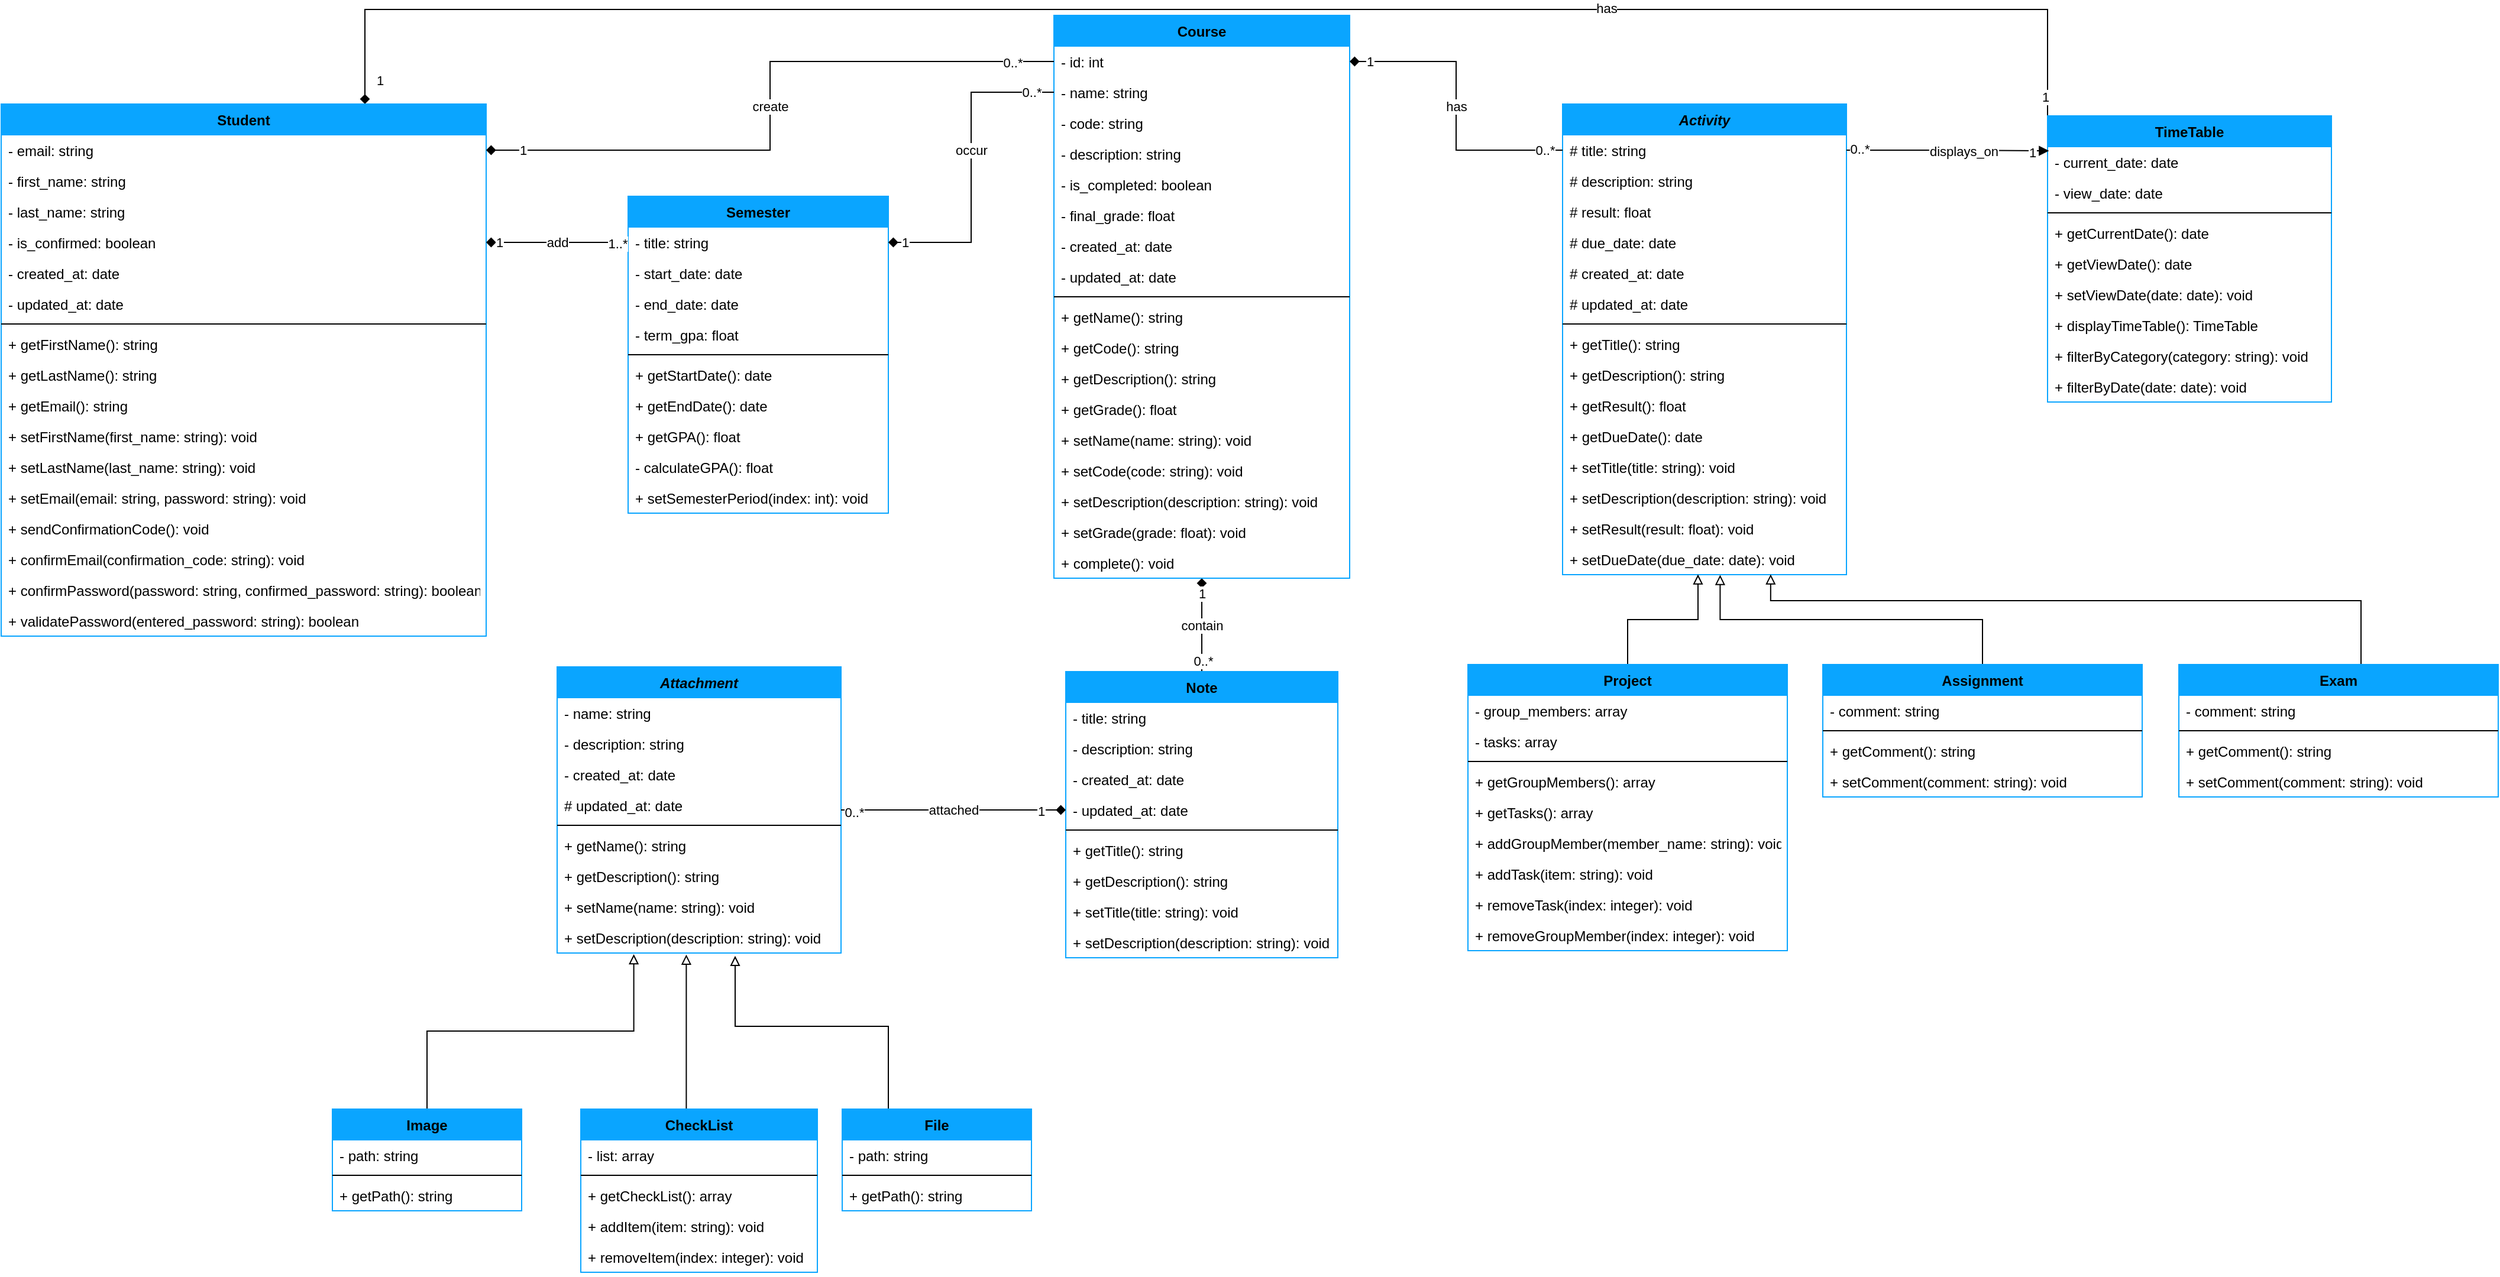 <mxfile version="14.1.8" type="device"><diagram id="C5RBs43oDa-KdzZeNtuy" name="Page-1"><mxGraphModel dx="1026" dy="1755" grid="1" gridSize="10" guides="1" tooltips="1" connect="1" arrows="1" fold="1" page="1" pageScale="1" pageWidth="827" pageHeight="1169" math="0" shadow="0"><root><mxCell id="WIyWlLk6GJQsqaUBKTNV-0"/><mxCell id="WIyWlLk6GJQsqaUBKTNV-1" parent="WIyWlLk6GJQsqaUBKTNV-0"/><mxCell id="oneNPSU75oXa05ft3iwm-213" style="edgeStyle=orthogonalEdgeStyle;rounded=0;orthogonalLoop=1;jettySize=auto;html=1;exitX=0.75;exitY=0;exitDx=0;exitDy=0;entryX=0;entryY=0;entryDx=0;entryDy=0;startArrow=diamond;startFill=1;endArrow=none;endFill=0;" edge="1" parent="WIyWlLk6GJQsqaUBKTNV-1" source="oneNPSU75oXa05ft3iwm-0" target="oneNPSU75oXa05ft3iwm-203"><mxGeometry relative="1" as="geometry"><Array as="points"><mxPoint x="318" y="-70"/><mxPoint x="1740" y="-70"/></Array></mxGeometry></mxCell><mxCell id="oneNPSU75oXa05ft3iwm-214" value="has" style="edgeLabel;html=1;align=center;verticalAlign=middle;resizable=0;points=[];" vertex="1" connectable="0" parent="oneNPSU75oXa05ft3iwm-213"><mxGeometry x="0.418" y="1" relative="1" as="geometry"><mxPoint as="offset"/></mxGeometry></mxCell><mxCell id="oneNPSU75oXa05ft3iwm-215" value="1" style="edgeLabel;html=1;align=center;verticalAlign=middle;resizable=0;points=[];" vertex="1" connectable="0" parent="oneNPSU75oXa05ft3iwm-213"><mxGeometry x="-0.985" relative="1" as="geometry"><mxPoint x="12.5" y="-8.72" as="offset"/></mxGeometry></mxCell><mxCell id="oneNPSU75oXa05ft3iwm-216" value="1" style="edgeLabel;html=1;align=center;verticalAlign=middle;resizable=0;points=[];" vertex="1" connectable="0" parent="oneNPSU75oXa05ft3iwm-213"><mxGeometry x="0.979" y="-2" relative="1" as="geometry"><mxPoint as="offset"/></mxGeometry></mxCell><mxCell id="oneNPSU75oXa05ft3iwm-0" value="Student" style="swimlane;fontStyle=1;align=center;verticalAlign=top;childLayout=stackLayout;horizontal=1;startSize=26;horizontalStack=0;resizeParent=1;resizeParentMax=0;resizeLast=0;collapsible=1;marginBottom=0;fillColor=#0AA5FF;strokeColor=#0AA5FF;" vertex="1" parent="WIyWlLk6GJQsqaUBKTNV-1"><mxGeometry x="10" y="10" width="410" height="450" as="geometry"/></mxCell><mxCell id="oneNPSU75oXa05ft3iwm-8" value="- email: string" style="text;strokeColor=none;fillColor=none;align=left;verticalAlign=top;spacingLeft=4;spacingRight=4;overflow=hidden;rotatable=0;points=[[0,0.5],[1,0.5]];portConstraint=eastwest;" vertex="1" parent="oneNPSU75oXa05ft3iwm-0"><mxGeometry y="26" width="410" height="26" as="geometry"/></mxCell><mxCell id="oneNPSU75oXa05ft3iwm-1" value="- first_name: string" style="text;strokeColor=none;fillColor=none;align=left;verticalAlign=top;spacingLeft=4;spacingRight=4;overflow=hidden;rotatable=0;points=[[0,0.5],[1,0.5]];portConstraint=eastwest;" vertex="1" parent="oneNPSU75oXa05ft3iwm-0"><mxGeometry y="52" width="410" height="26" as="geometry"/></mxCell><mxCell id="oneNPSU75oXa05ft3iwm-4" value="- last_name: string" style="text;strokeColor=none;fillColor=none;align=left;verticalAlign=top;spacingLeft=4;spacingRight=4;overflow=hidden;rotatable=0;points=[[0,0.5],[1,0.5]];portConstraint=eastwest;" vertex="1" parent="oneNPSU75oXa05ft3iwm-0"><mxGeometry y="78" width="410" height="26" as="geometry"/></mxCell><mxCell id="oneNPSU75oXa05ft3iwm-16" value="- is_confirmed: boolean" style="text;strokeColor=none;fillColor=none;align=left;verticalAlign=top;spacingLeft=4;spacingRight=4;overflow=hidden;rotatable=0;points=[[0,0.5],[1,0.5]];portConstraint=eastwest;" vertex="1" parent="oneNPSU75oXa05ft3iwm-0"><mxGeometry y="104" width="410" height="26" as="geometry"/></mxCell><mxCell id="oneNPSU75oXa05ft3iwm-82" value="- created_at: date" style="text;strokeColor=none;fillColor=none;align=left;verticalAlign=top;spacingLeft=4;spacingRight=4;overflow=hidden;rotatable=0;points=[[0,0.5],[1,0.5]];portConstraint=eastwest;" vertex="1" parent="oneNPSU75oXa05ft3iwm-0"><mxGeometry y="130" width="410" height="26" as="geometry"/></mxCell><mxCell id="oneNPSU75oXa05ft3iwm-83" value="- updated_at: date" style="text;strokeColor=none;fillColor=none;align=left;verticalAlign=top;spacingLeft=4;spacingRight=4;overflow=hidden;rotatable=0;points=[[0,0.5],[1,0.5]];portConstraint=eastwest;" vertex="1" parent="oneNPSU75oXa05ft3iwm-0"><mxGeometry y="156" width="410" height="26" as="geometry"/></mxCell><mxCell id="oneNPSU75oXa05ft3iwm-2" value="" style="line;strokeWidth=1;fillColor=none;align=left;verticalAlign=middle;spacingTop=-1;spacingLeft=3;spacingRight=3;rotatable=0;labelPosition=right;points=[];portConstraint=eastwest;" vertex="1" parent="oneNPSU75oXa05ft3iwm-0"><mxGeometry y="182" width="410" height="8" as="geometry"/></mxCell><mxCell id="oneNPSU75oXa05ft3iwm-3" value="+ getFirstName(): string" style="text;strokeColor=none;fillColor=none;align=left;verticalAlign=top;spacingLeft=4;spacingRight=4;overflow=hidden;rotatable=0;points=[[0,0.5],[1,0.5]];portConstraint=eastwest;" vertex="1" parent="oneNPSU75oXa05ft3iwm-0"><mxGeometry y="190" width="410" height="26" as="geometry"/></mxCell><mxCell id="oneNPSU75oXa05ft3iwm-5" value="+ getLastName(): string" style="text;strokeColor=none;fillColor=none;align=left;verticalAlign=top;spacingLeft=4;spacingRight=4;overflow=hidden;rotatable=0;points=[[0,0.5],[1,0.5]];portConstraint=eastwest;" vertex="1" parent="oneNPSU75oXa05ft3iwm-0"><mxGeometry y="216" width="410" height="26" as="geometry"/></mxCell><mxCell id="oneNPSU75oXa05ft3iwm-10" value="+ getEmail(): string" style="text;strokeColor=none;fillColor=none;align=left;verticalAlign=top;spacingLeft=4;spacingRight=4;overflow=hidden;rotatable=0;points=[[0,0.5],[1,0.5]];portConstraint=eastwest;" vertex="1" parent="oneNPSU75oXa05ft3iwm-0"><mxGeometry y="242" width="410" height="26" as="geometry"/></mxCell><mxCell id="oneNPSU75oXa05ft3iwm-6" value="+ setFirstName(first_name: string): void" style="text;strokeColor=none;fillColor=none;align=left;verticalAlign=top;spacingLeft=4;spacingRight=4;overflow=hidden;rotatable=0;points=[[0,0.5],[1,0.5]];portConstraint=eastwest;" vertex="1" parent="oneNPSU75oXa05ft3iwm-0"><mxGeometry y="268" width="410" height="26" as="geometry"/></mxCell><mxCell id="oneNPSU75oXa05ft3iwm-7" value="+ setLastName(last_name: string): void" style="text;strokeColor=none;fillColor=none;align=left;verticalAlign=top;spacingLeft=4;spacingRight=4;overflow=hidden;rotatable=0;points=[[0,0.5],[1,0.5]];portConstraint=eastwest;" vertex="1" parent="oneNPSU75oXa05ft3iwm-0"><mxGeometry y="294" width="410" height="26" as="geometry"/></mxCell><mxCell id="oneNPSU75oXa05ft3iwm-12" value="+ setEmail(email: string, password: string): void" style="text;strokeColor=none;fillColor=none;align=left;verticalAlign=top;spacingLeft=4;spacingRight=4;overflow=hidden;rotatable=0;points=[[0,0.5],[1,0.5]];portConstraint=eastwest;" vertex="1" parent="oneNPSU75oXa05ft3iwm-0"><mxGeometry y="320" width="410" height="26" as="geometry"/></mxCell><mxCell id="oneNPSU75oXa05ft3iwm-17" value="+ sendConfirmationCode(): void" style="text;strokeColor=none;fillColor=none;align=left;verticalAlign=top;spacingLeft=4;spacingRight=4;overflow=hidden;rotatable=0;points=[[0,0.5],[1,0.5]];portConstraint=eastwest;" vertex="1" parent="oneNPSU75oXa05ft3iwm-0"><mxGeometry y="346" width="410" height="26" as="geometry"/></mxCell><mxCell id="oneNPSU75oXa05ft3iwm-15" value="+ confirmEmail(confirmation_code: string): void" style="text;strokeColor=none;fillColor=none;align=left;verticalAlign=top;spacingLeft=4;spacingRight=4;overflow=hidden;rotatable=0;points=[[0,0.5],[1,0.5]];portConstraint=eastwest;" vertex="1" parent="oneNPSU75oXa05ft3iwm-0"><mxGeometry y="372" width="410" height="26" as="geometry"/></mxCell><mxCell id="oneNPSU75oXa05ft3iwm-14" value="+ confirmPassword(password: string, confirmed_password: string): boolean" style="text;strokeColor=none;fillColor=none;align=left;verticalAlign=top;spacingLeft=4;spacingRight=4;overflow=hidden;rotatable=0;points=[[0,0.5],[1,0.5]];portConstraint=eastwest;" vertex="1" parent="oneNPSU75oXa05ft3iwm-0"><mxGeometry y="398" width="410" height="26" as="geometry"/></mxCell><mxCell id="oneNPSU75oXa05ft3iwm-13" value="+ validatePassword(entered_password: string): boolean" style="text;strokeColor=none;fillColor=none;align=left;verticalAlign=top;spacingLeft=4;spacingRight=4;overflow=hidden;rotatable=0;points=[[0,0.5],[1,0.5]];portConstraint=eastwest;" vertex="1" parent="oneNPSU75oXa05ft3iwm-0"><mxGeometry y="424" width="410" height="26" as="geometry"/></mxCell><mxCell id="oneNPSU75oXa05ft3iwm-98" value="contain" style="edgeStyle=orthogonalEdgeStyle;rounded=0;orthogonalLoop=1;jettySize=auto;html=1;entryX=0.5;entryY=0;entryDx=0;entryDy=0;startArrow=diamond;startFill=1;endArrow=none;endFill=0;" edge="1" parent="WIyWlLk6GJQsqaUBKTNV-1" source="oneNPSU75oXa05ft3iwm-55" target="oneNPSU75oXa05ft3iwm-75"><mxGeometry relative="1" as="geometry"/></mxCell><mxCell id="oneNPSU75oXa05ft3iwm-101" value="1" style="edgeLabel;html=1;align=center;verticalAlign=middle;resizable=0;points=[];" vertex="1" connectable="0" parent="oneNPSU75oXa05ft3iwm-98"><mxGeometry x="-0.666" relative="1" as="geometry"><mxPoint as="offset"/></mxGeometry></mxCell><mxCell id="oneNPSU75oXa05ft3iwm-102" value="0..*" style="edgeLabel;html=1;align=center;verticalAlign=middle;resizable=0;points=[];" vertex="1" connectable="0" parent="oneNPSU75oXa05ft3iwm-98"><mxGeometry x="0.764" y="1" relative="1" as="geometry"><mxPoint as="offset"/></mxGeometry></mxCell><mxCell id="oneNPSU75oXa05ft3iwm-55" value="Course" style="swimlane;fontStyle=1;align=center;verticalAlign=top;childLayout=stackLayout;horizontal=1;startSize=26;horizontalStack=0;resizeParent=1;resizeParentMax=0;resizeLast=0;collapsible=1;marginBottom=0;strokeColor=#0AA5FF;fillColor=#0AA5FF;" vertex="1" parent="WIyWlLk6GJQsqaUBKTNV-1"><mxGeometry x="900" y="-65" width="250" height="476" as="geometry"/></mxCell><mxCell id="oneNPSU75oXa05ft3iwm-56" value="- id: int" style="text;strokeColor=none;fillColor=none;align=left;verticalAlign=top;spacingLeft=4;spacingRight=4;overflow=hidden;rotatable=0;points=[[0,0.5],[1,0.5]];portConstraint=eastwest;" vertex="1" parent="oneNPSU75oXa05ft3iwm-55"><mxGeometry y="26" width="250" height="26" as="geometry"/></mxCell><mxCell id="oneNPSU75oXa05ft3iwm-62" value="- name: string" style="text;strokeColor=none;fillColor=none;align=left;verticalAlign=top;spacingLeft=4;spacingRight=4;overflow=hidden;rotatable=0;points=[[0,0.5],[1,0.5]];portConstraint=eastwest;" vertex="1" parent="oneNPSU75oXa05ft3iwm-55"><mxGeometry y="52" width="250" height="26" as="geometry"/></mxCell><mxCell id="oneNPSU75oXa05ft3iwm-59" value="- code: string" style="text;strokeColor=none;fillColor=none;align=left;verticalAlign=top;spacingLeft=4;spacingRight=4;overflow=hidden;rotatable=0;points=[[0,0.5],[1,0.5]];portConstraint=eastwest;" vertex="1" parent="oneNPSU75oXa05ft3iwm-55"><mxGeometry y="78" width="250" height="26" as="geometry"/></mxCell><mxCell id="oneNPSU75oXa05ft3iwm-60" value="- description: string" style="text;strokeColor=none;fillColor=none;align=left;verticalAlign=top;spacingLeft=4;spacingRight=4;overflow=hidden;rotatable=0;points=[[0,0.5],[1,0.5]];portConstraint=eastwest;" vertex="1" parent="oneNPSU75oXa05ft3iwm-55"><mxGeometry y="104" width="250" height="26" as="geometry"/></mxCell><mxCell id="oneNPSU75oXa05ft3iwm-223" value="- is_completed: boolean" style="text;strokeColor=none;fillColor=none;align=left;verticalAlign=top;spacingLeft=4;spacingRight=4;overflow=hidden;rotatable=0;points=[[0,0.5],[1,0.5]];portConstraint=eastwest;" vertex="1" parent="oneNPSU75oXa05ft3iwm-55"><mxGeometry y="130" width="250" height="26" as="geometry"/></mxCell><mxCell id="oneNPSU75oXa05ft3iwm-232" value="- final_grade: float" style="text;strokeColor=none;fillColor=none;align=left;verticalAlign=top;spacingLeft=4;spacingRight=4;overflow=hidden;rotatable=0;points=[[0,0.5],[1,0.5]];portConstraint=eastwest;" vertex="1" parent="oneNPSU75oXa05ft3iwm-55"><mxGeometry y="156" width="250" height="26" as="geometry"/></mxCell><mxCell id="oneNPSU75oXa05ft3iwm-84" value="- created_at: date" style="text;strokeColor=none;fillColor=none;align=left;verticalAlign=top;spacingLeft=4;spacingRight=4;overflow=hidden;rotatable=0;points=[[0,0.5],[1,0.5]];portConstraint=eastwest;" vertex="1" parent="oneNPSU75oXa05ft3iwm-55"><mxGeometry y="182" width="250" height="26" as="geometry"/></mxCell><mxCell id="oneNPSU75oXa05ft3iwm-85" value="- updated_at: date" style="text;strokeColor=none;fillColor=none;align=left;verticalAlign=top;spacingLeft=4;spacingRight=4;overflow=hidden;rotatable=0;points=[[0,0.5],[1,0.5]];portConstraint=eastwest;" vertex="1" parent="oneNPSU75oXa05ft3iwm-55"><mxGeometry y="208" width="250" height="26" as="geometry"/></mxCell><mxCell id="oneNPSU75oXa05ft3iwm-57" value="" style="line;strokeWidth=1;fillColor=none;align=left;verticalAlign=middle;spacingTop=-1;spacingLeft=3;spacingRight=3;rotatable=0;labelPosition=right;points=[];portConstraint=eastwest;" vertex="1" parent="oneNPSU75oXa05ft3iwm-55"><mxGeometry y="234" width="250" height="8" as="geometry"/></mxCell><mxCell id="oneNPSU75oXa05ft3iwm-58" value="+ getName(): string" style="text;strokeColor=none;fillColor=none;align=left;verticalAlign=top;spacingLeft=4;spacingRight=4;overflow=hidden;rotatable=0;points=[[0,0.5],[1,0.5]];portConstraint=eastwest;" vertex="1" parent="oneNPSU75oXa05ft3iwm-55"><mxGeometry y="242" width="250" height="26" as="geometry"/></mxCell><mxCell id="oneNPSU75oXa05ft3iwm-63" value="+ getCode(): string" style="text;strokeColor=none;fillColor=none;align=left;verticalAlign=top;spacingLeft=4;spacingRight=4;overflow=hidden;rotatable=0;points=[[0,0.5],[1,0.5]];portConstraint=eastwest;" vertex="1" parent="oneNPSU75oXa05ft3iwm-55"><mxGeometry y="268" width="250" height="26" as="geometry"/></mxCell><mxCell id="oneNPSU75oXa05ft3iwm-64" value="+ getDescription(): string" style="text;strokeColor=none;fillColor=none;align=left;verticalAlign=top;spacingLeft=4;spacingRight=4;overflow=hidden;rotatable=0;points=[[0,0.5],[1,0.5]];portConstraint=eastwest;" vertex="1" parent="oneNPSU75oXa05ft3iwm-55"><mxGeometry y="294" width="250" height="26" as="geometry"/></mxCell><mxCell id="oneNPSU75oXa05ft3iwm-234" value="+ getGrade(): float" style="text;strokeColor=none;fillColor=none;align=left;verticalAlign=top;spacingLeft=4;spacingRight=4;overflow=hidden;rotatable=0;points=[[0,0.5],[1,0.5]];portConstraint=eastwest;" vertex="1" parent="oneNPSU75oXa05ft3iwm-55"><mxGeometry y="320" width="250" height="26" as="geometry"/></mxCell><mxCell id="oneNPSU75oXa05ft3iwm-66" value="+ setName(name: string): void" style="text;strokeColor=none;fillColor=none;align=left;verticalAlign=top;spacingLeft=4;spacingRight=4;overflow=hidden;rotatable=0;points=[[0,0.5],[1,0.5]];portConstraint=eastwest;" vertex="1" parent="oneNPSU75oXa05ft3iwm-55"><mxGeometry y="346" width="250" height="26" as="geometry"/></mxCell><mxCell id="oneNPSU75oXa05ft3iwm-67" value="+ setCode(code: string): void" style="text;strokeColor=none;fillColor=none;align=left;verticalAlign=top;spacingLeft=4;spacingRight=4;overflow=hidden;rotatable=0;points=[[0,0.5],[1,0.5]];portConstraint=eastwest;" vertex="1" parent="oneNPSU75oXa05ft3iwm-55"><mxGeometry y="372" width="250" height="26" as="geometry"/></mxCell><mxCell id="oneNPSU75oXa05ft3iwm-68" value="+ setDescription(description: string): void" style="text;strokeColor=none;fillColor=none;align=left;verticalAlign=top;spacingLeft=4;spacingRight=4;overflow=hidden;rotatable=0;points=[[0,0.5],[1,0.5]];portConstraint=eastwest;" vertex="1" parent="oneNPSU75oXa05ft3iwm-55"><mxGeometry y="398" width="250" height="26" as="geometry"/></mxCell><mxCell id="oneNPSU75oXa05ft3iwm-233" value="+ setGrade(grade: float): void" style="text;strokeColor=none;fillColor=none;align=left;verticalAlign=top;spacingLeft=4;spacingRight=4;overflow=hidden;rotatable=0;points=[[0,0.5],[1,0.5]];portConstraint=eastwest;" vertex="1" parent="oneNPSU75oXa05ft3iwm-55"><mxGeometry y="424" width="250" height="26" as="geometry"/></mxCell><mxCell id="oneNPSU75oXa05ft3iwm-224" value="+ complete(): void" style="text;strokeColor=none;fillColor=none;align=left;verticalAlign=top;spacingLeft=4;spacingRight=4;overflow=hidden;rotatable=0;points=[[0,0.5],[1,0.5]];portConstraint=eastwest;" vertex="1" parent="oneNPSU75oXa05ft3iwm-55"><mxGeometry y="450" width="250" height="26" as="geometry"/></mxCell><mxCell id="oneNPSU75oXa05ft3iwm-75" value="Note" style="swimlane;fontStyle=1;align=center;verticalAlign=top;childLayout=stackLayout;horizontal=1;startSize=26;horizontalStack=0;resizeParent=1;resizeParentMax=0;resizeLast=0;collapsible=1;marginBottom=0;strokeColor=#0AA5FF;fillColor=#0AA5FF;" vertex="1" parent="WIyWlLk6GJQsqaUBKTNV-1"><mxGeometry x="910" y="490" width="230" height="242" as="geometry"/></mxCell><mxCell id="oneNPSU75oXa05ft3iwm-76" value="- title: string" style="text;strokeColor=none;fillColor=none;align=left;verticalAlign=top;spacingLeft=4;spacingRight=4;overflow=hidden;rotatable=0;points=[[0,0.5],[1,0.5]];portConstraint=eastwest;" vertex="1" parent="oneNPSU75oXa05ft3iwm-75"><mxGeometry y="26" width="230" height="26" as="geometry"/></mxCell><mxCell id="oneNPSU75oXa05ft3iwm-79" value="- description: string" style="text;strokeColor=none;fillColor=none;align=left;verticalAlign=top;spacingLeft=4;spacingRight=4;overflow=hidden;rotatable=0;points=[[0,0.5],[1,0.5]];portConstraint=eastwest;" vertex="1" parent="oneNPSU75oXa05ft3iwm-75"><mxGeometry y="52" width="230" height="26" as="geometry"/></mxCell><mxCell id="oneNPSU75oXa05ft3iwm-80" value="- created_at: date" style="text;strokeColor=none;fillColor=none;align=left;verticalAlign=top;spacingLeft=4;spacingRight=4;overflow=hidden;rotatable=0;points=[[0,0.5],[1,0.5]];portConstraint=eastwest;" vertex="1" parent="oneNPSU75oXa05ft3iwm-75"><mxGeometry y="78" width="230" height="26" as="geometry"/></mxCell><mxCell id="oneNPSU75oXa05ft3iwm-81" value="- updated_at: date" style="text;strokeColor=none;fillColor=none;align=left;verticalAlign=top;spacingLeft=4;spacingRight=4;overflow=hidden;rotatable=0;points=[[0,0.5],[1,0.5]];portConstraint=eastwest;" vertex="1" parent="oneNPSU75oXa05ft3iwm-75"><mxGeometry y="104" width="230" height="26" as="geometry"/></mxCell><mxCell id="oneNPSU75oXa05ft3iwm-77" value="" style="line;strokeWidth=1;fillColor=none;align=left;verticalAlign=middle;spacingTop=-1;spacingLeft=3;spacingRight=3;rotatable=0;labelPosition=right;points=[];portConstraint=eastwest;" vertex="1" parent="oneNPSU75oXa05ft3iwm-75"><mxGeometry y="130" width="230" height="8" as="geometry"/></mxCell><mxCell id="oneNPSU75oXa05ft3iwm-78" value="+ getTitle(): string" style="text;strokeColor=none;fillColor=none;align=left;verticalAlign=top;spacingLeft=4;spacingRight=4;overflow=hidden;rotatable=0;points=[[0,0.5],[1,0.5]];portConstraint=eastwest;" vertex="1" parent="oneNPSU75oXa05ft3iwm-75"><mxGeometry y="138" width="230" height="26" as="geometry"/></mxCell><mxCell id="oneNPSU75oXa05ft3iwm-86" value="+ getDescription(): string" style="text;strokeColor=none;fillColor=none;align=left;verticalAlign=top;spacingLeft=4;spacingRight=4;overflow=hidden;rotatable=0;points=[[0,0.5],[1,0.5]];portConstraint=eastwest;" vertex="1" parent="oneNPSU75oXa05ft3iwm-75"><mxGeometry y="164" width="230" height="26" as="geometry"/></mxCell><mxCell id="oneNPSU75oXa05ft3iwm-89" value="+ setTitle(title: string): void" style="text;strokeColor=none;fillColor=none;align=left;verticalAlign=top;spacingLeft=4;spacingRight=4;overflow=hidden;rotatable=0;points=[[0,0.5],[1,0.5]];portConstraint=eastwest;" vertex="1" parent="oneNPSU75oXa05ft3iwm-75"><mxGeometry y="190" width="230" height="26" as="geometry"/></mxCell><mxCell id="oneNPSU75oXa05ft3iwm-88" value="+ setDescription(description: string): void" style="text;strokeColor=none;fillColor=none;align=left;verticalAlign=top;spacingLeft=4;spacingRight=4;overflow=hidden;rotatable=0;points=[[0,0.5],[1,0.5]];portConstraint=eastwest;" vertex="1" parent="oneNPSU75oXa05ft3iwm-75"><mxGeometry y="216" width="230" height="26" as="geometry"/></mxCell><mxCell id="oneNPSU75oXa05ft3iwm-90" value="Attachment" style="swimlane;fontStyle=3;align=center;verticalAlign=top;childLayout=stackLayout;horizontal=1;startSize=26;horizontalStack=0;resizeParent=1;resizeParentMax=0;resizeLast=0;collapsible=1;marginBottom=0;strokeColor=#0AA5FF;fillColor=#0AA5FF;" vertex="1" parent="WIyWlLk6GJQsqaUBKTNV-1"><mxGeometry x="480" y="486" width="240" height="242" as="geometry"/></mxCell><mxCell id="oneNPSU75oXa05ft3iwm-106" value="- name: string" style="text;strokeColor=none;fillColor=none;align=left;verticalAlign=top;spacingLeft=4;spacingRight=4;overflow=hidden;rotatable=0;points=[[0,0.5],[1,0.5]];portConstraint=eastwest;" vertex="1" parent="oneNPSU75oXa05ft3iwm-90"><mxGeometry y="26" width="240" height="26" as="geometry"/></mxCell><mxCell id="oneNPSU75oXa05ft3iwm-107" value="- description: string" style="text;strokeColor=none;fillColor=none;align=left;verticalAlign=top;spacingLeft=4;spacingRight=4;overflow=hidden;rotatable=0;points=[[0,0.5],[1,0.5]];portConstraint=eastwest;" vertex="1" parent="oneNPSU75oXa05ft3iwm-90"><mxGeometry y="52" width="240" height="26" as="geometry"/></mxCell><mxCell id="oneNPSU75oXa05ft3iwm-91" value="- created_at: date" style="text;strokeColor=none;fillColor=none;align=left;verticalAlign=top;spacingLeft=4;spacingRight=4;overflow=hidden;rotatable=0;points=[[0,0.5],[1,0.5]];portConstraint=eastwest;" vertex="1" parent="oneNPSU75oXa05ft3iwm-90"><mxGeometry y="78" width="240" height="26" as="geometry"/></mxCell><mxCell id="oneNPSU75oXa05ft3iwm-108" value="# updated_at: date" style="text;strokeColor=none;fillColor=none;align=left;verticalAlign=top;spacingLeft=4;spacingRight=4;overflow=hidden;rotatable=0;points=[[0,0.5],[1,0.5]];portConstraint=eastwest;" vertex="1" parent="oneNPSU75oXa05ft3iwm-90"><mxGeometry y="104" width="240" height="26" as="geometry"/></mxCell><mxCell id="oneNPSU75oXa05ft3iwm-92" value="" style="line;strokeWidth=1;fillColor=none;align=left;verticalAlign=middle;spacingTop=-1;spacingLeft=3;spacingRight=3;rotatable=0;labelPosition=right;points=[];portConstraint=eastwest;" vertex="1" parent="oneNPSU75oXa05ft3iwm-90"><mxGeometry y="130" width="240" height="8" as="geometry"/></mxCell><mxCell id="oneNPSU75oXa05ft3iwm-93" value="+ getName(): string" style="text;strokeColor=none;fillColor=none;align=left;verticalAlign=top;spacingLeft=4;spacingRight=4;overflow=hidden;rotatable=0;points=[[0,0.5],[1,0.5]];portConstraint=eastwest;" vertex="1" parent="oneNPSU75oXa05ft3iwm-90"><mxGeometry y="138" width="240" height="26" as="geometry"/></mxCell><mxCell id="oneNPSU75oXa05ft3iwm-109" value="+ getDescription(): string" style="text;strokeColor=none;fillColor=none;align=left;verticalAlign=top;spacingLeft=4;spacingRight=4;overflow=hidden;rotatable=0;points=[[0,0.5],[1,0.5]];portConstraint=eastwest;" vertex="1" parent="oneNPSU75oXa05ft3iwm-90"><mxGeometry y="164" width="240" height="26" as="geometry"/></mxCell><mxCell id="oneNPSU75oXa05ft3iwm-110" value="+ setName(name: string): void" style="text;strokeColor=none;fillColor=none;align=left;verticalAlign=top;spacingLeft=4;spacingRight=4;overflow=hidden;rotatable=0;points=[[0,0.5],[1,0.5]];portConstraint=eastwest;" vertex="1" parent="oneNPSU75oXa05ft3iwm-90"><mxGeometry y="190" width="240" height="26" as="geometry"/></mxCell><mxCell id="oneNPSU75oXa05ft3iwm-111" value="+ setDescription(description: string): void" style="text;strokeColor=none;fillColor=none;align=left;verticalAlign=top;spacingLeft=4;spacingRight=4;overflow=hidden;rotatable=0;points=[[0,0.5],[1,0.5]];portConstraint=eastwest;" vertex="1" parent="oneNPSU75oXa05ft3iwm-90"><mxGeometry y="216" width="240" height="26" as="geometry"/></mxCell><mxCell id="oneNPSU75oXa05ft3iwm-95" value="attached" style="edgeStyle=orthogonalEdgeStyle;rounded=0;orthogonalLoop=1;jettySize=auto;html=1;exitX=0;exitY=0.5;exitDx=0;exitDy=0;entryX=1;entryY=0.5;entryDx=0;entryDy=0;endArrow=none;endFill=0;startArrow=diamond;startFill=1;" edge="1" parent="WIyWlLk6GJQsqaUBKTNV-1" source="oneNPSU75oXa05ft3iwm-81" target="oneNPSU75oXa05ft3iwm-90"><mxGeometry relative="1" as="geometry"/></mxCell><mxCell id="oneNPSU75oXa05ft3iwm-96" value="0..*" style="edgeLabel;html=1;align=center;verticalAlign=middle;resizable=0;points=[];" vertex="1" connectable="0" parent="oneNPSU75oXa05ft3iwm-95"><mxGeometry x="0.885" y="2" relative="1" as="geometry"><mxPoint as="offset"/></mxGeometry></mxCell><mxCell id="oneNPSU75oXa05ft3iwm-97" value="1" style="edgeLabel;html=1;align=center;verticalAlign=middle;resizable=0;points=[];" vertex="1" connectable="0" parent="oneNPSU75oXa05ft3iwm-95"><mxGeometry x="-0.774" y="1" relative="1" as="geometry"><mxPoint as="offset"/></mxGeometry></mxCell><mxCell id="oneNPSU75oXa05ft3iwm-103" value="create" style="edgeStyle=orthogonalEdgeStyle;rounded=0;orthogonalLoop=1;jettySize=auto;html=1;exitX=0;exitY=0.5;exitDx=0;exitDy=0;entryX=1;entryY=0.5;entryDx=0;entryDy=0;startArrow=none;startFill=0;endArrow=diamond;endFill=1;" edge="1" parent="WIyWlLk6GJQsqaUBKTNV-1" source="oneNPSU75oXa05ft3iwm-56" target="oneNPSU75oXa05ft3iwm-8"><mxGeometry relative="1" as="geometry"/></mxCell><mxCell id="oneNPSU75oXa05ft3iwm-104" value="1" style="edgeLabel;html=1;align=center;verticalAlign=middle;resizable=0;points=[];" vertex="1" connectable="0" parent="oneNPSU75oXa05ft3iwm-103"><mxGeometry x="0.89" relative="1" as="geometry"><mxPoint as="offset"/></mxGeometry></mxCell><mxCell id="oneNPSU75oXa05ft3iwm-105" value="0..*" style="edgeLabel;html=1;align=center;verticalAlign=middle;resizable=0;points=[];" vertex="1" connectable="0" parent="oneNPSU75oXa05ft3iwm-103"><mxGeometry x="-0.874" y="1" relative="1" as="geometry"><mxPoint as="offset"/></mxGeometry></mxCell><mxCell id="oneNPSU75oXa05ft3iwm-116" style="edgeStyle=orthogonalEdgeStyle;rounded=0;orthogonalLoop=1;jettySize=auto;html=1;entryX=0.27;entryY=1.038;entryDx=0;entryDy=0;entryPerimeter=0;startArrow=none;startFill=0;endArrow=block;endFill=0;" edge="1" parent="WIyWlLk6GJQsqaUBKTNV-1" source="oneNPSU75oXa05ft3iwm-112" target="oneNPSU75oXa05ft3iwm-111"><mxGeometry relative="1" as="geometry"/></mxCell><mxCell id="oneNPSU75oXa05ft3iwm-112" value="Image" style="swimlane;fontStyle=1;align=center;verticalAlign=top;childLayout=stackLayout;horizontal=1;startSize=26;horizontalStack=0;resizeParent=1;resizeParentMax=0;resizeLast=0;collapsible=1;marginBottom=0;strokeColor=#0AA5FF;fillColor=#0AA5FF;" vertex="1" parent="WIyWlLk6GJQsqaUBKTNV-1"><mxGeometry x="290" y="860" width="160" height="86" as="geometry"/></mxCell><mxCell id="oneNPSU75oXa05ft3iwm-113" value="- path: string" style="text;strokeColor=none;fillColor=none;align=left;verticalAlign=top;spacingLeft=4;spacingRight=4;overflow=hidden;rotatable=0;points=[[0,0.5],[1,0.5]];portConstraint=eastwest;" vertex="1" parent="oneNPSU75oXa05ft3iwm-112"><mxGeometry y="26" width="160" height="26" as="geometry"/></mxCell><mxCell id="oneNPSU75oXa05ft3iwm-114" value="" style="line;strokeWidth=1;fillColor=none;align=left;verticalAlign=middle;spacingTop=-1;spacingLeft=3;spacingRight=3;rotatable=0;labelPosition=right;points=[];portConstraint=eastwest;" vertex="1" parent="oneNPSU75oXa05ft3iwm-112"><mxGeometry y="52" width="160" height="8" as="geometry"/></mxCell><mxCell id="oneNPSU75oXa05ft3iwm-115" value="+ getPath(): string" style="text;strokeColor=none;fillColor=none;align=left;verticalAlign=top;spacingLeft=4;spacingRight=4;overflow=hidden;rotatable=0;points=[[0,0.5],[1,0.5]];portConstraint=eastwest;" vertex="1" parent="oneNPSU75oXa05ft3iwm-112"><mxGeometry y="60" width="160" height="26" as="geometry"/></mxCell><mxCell id="oneNPSU75oXa05ft3iwm-140" style="edgeStyle=orthogonalEdgeStyle;rounded=0;orthogonalLoop=1;jettySize=auto;html=1;exitX=0.5;exitY=0;exitDx=0;exitDy=0;startArrow=none;startFill=0;endArrow=block;endFill=0;entryX=0.455;entryY=1.051;entryDx=0;entryDy=0;entryPerimeter=0;" edge="1" parent="WIyWlLk6GJQsqaUBKTNV-1" source="oneNPSU75oXa05ft3iwm-134" target="oneNPSU75oXa05ft3iwm-111"><mxGeometry relative="1" as="geometry"><mxPoint x="590" y="763" as="targetPoint"/><Array as="points"><mxPoint x="589" y="860"/></Array></mxGeometry></mxCell><mxCell id="oneNPSU75oXa05ft3iwm-134" value="CheckList" style="swimlane;fontStyle=1;align=center;verticalAlign=top;childLayout=stackLayout;horizontal=1;startSize=26;horizontalStack=0;resizeParent=1;resizeParentMax=0;resizeLast=0;collapsible=1;marginBottom=0;strokeColor=#0AA5FF;fillColor=#0AA5FF;" vertex="1" parent="WIyWlLk6GJQsqaUBKTNV-1"><mxGeometry x="500" y="860" width="200" height="138" as="geometry"/></mxCell><mxCell id="oneNPSU75oXa05ft3iwm-135" value="- list: array" style="text;strokeColor=none;fillColor=none;align=left;verticalAlign=top;spacingLeft=4;spacingRight=4;overflow=hidden;rotatable=0;points=[[0,0.5],[1,0.5]];portConstraint=eastwest;" vertex="1" parent="oneNPSU75oXa05ft3iwm-134"><mxGeometry y="26" width="200" height="26" as="geometry"/></mxCell><mxCell id="oneNPSU75oXa05ft3iwm-136" value="" style="line;strokeWidth=1;fillColor=none;align=left;verticalAlign=middle;spacingTop=-1;spacingLeft=3;spacingRight=3;rotatable=0;labelPosition=right;points=[];portConstraint=eastwest;" vertex="1" parent="oneNPSU75oXa05ft3iwm-134"><mxGeometry y="52" width="200" height="8" as="geometry"/></mxCell><mxCell id="oneNPSU75oXa05ft3iwm-137" value="+ getCheckList(): array" style="text;strokeColor=none;fillColor=none;align=left;verticalAlign=top;spacingLeft=4;spacingRight=4;overflow=hidden;rotatable=0;points=[[0,0.5],[1,0.5]];portConstraint=eastwest;" vertex="1" parent="oneNPSU75oXa05ft3iwm-134"><mxGeometry y="60" width="200" height="26" as="geometry"/></mxCell><mxCell id="oneNPSU75oXa05ft3iwm-138" value="+ addItem(item: string): void" style="text;strokeColor=none;fillColor=none;align=left;verticalAlign=top;spacingLeft=4;spacingRight=4;overflow=hidden;rotatable=0;points=[[0,0.5],[1,0.5]];portConstraint=eastwest;" vertex="1" parent="oneNPSU75oXa05ft3iwm-134"><mxGeometry y="86" width="200" height="26" as="geometry"/></mxCell><mxCell id="oneNPSU75oXa05ft3iwm-139" value="+ removeItem(index: integer): void" style="text;strokeColor=none;fillColor=none;align=left;verticalAlign=top;spacingLeft=4;spacingRight=4;overflow=hidden;rotatable=0;points=[[0,0.5],[1,0.5]];portConstraint=eastwest;" vertex="1" parent="oneNPSU75oXa05ft3iwm-134"><mxGeometry y="112" width="200" height="26" as="geometry"/></mxCell><mxCell id="oneNPSU75oXa05ft3iwm-145" style="edgeStyle=orthogonalEdgeStyle;rounded=0;orthogonalLoop=1;jettySize=auto;html=1;entryX=0.627;entryY=1.093;entryDx=0;entryDy=0;entryPerimeter=0;startArrow=none;startFill=0;endArrow=block;endFill=0;" edge="1" parent="WIyWlLk6GJQsqaUBKTNV-1" source="oneNPSU75oXa05ft3iwm-141" target="oneNPSU75oXa05ft3iwm-111"><mxGeometry relative="1" as="geometry"><Array as="points"><mxPoint x="760" y="790"/><mxPoint x="630" y="790"/></Array></mxGeometry></mxCell><mxCell id="oneNPSU75oXa05ft3iwm-141" value="File" style="swimlane;fontStyle=1;align=center;verticalAlign=top;childLayout=stackLayout;horizontal=1;startSize=26;horizontalStack=0;resizeParent=1;resizeParentMax=0;resizeLast=0;collapsible=1;marginBottom=0;strokeColor=#0AA5FF;fillColor=#0AA5FF;" vertex="1" parent="WIyWlLk6GJQsqaUBKTNV-1"><mxGeometry x="721" y="860" width="160" height="86" as="geometry"/></mxCell><mxCell id="oneNPSU75oXa05ft3iwm-142" value="- path: string" style="text;strokeColor=none;fillColor=none;align=left;verticalAlign=top;spacingLeft=4;spacingRight=4;overflow=hidden;rotatable=0;points=[[0,0.5],[1,0.5]];portConstraint=eastwest;" vertex="1" parent="oneNPSU75oXa05ft3iwm-141"><mxGeometry y="26" width="160" height="26" as="geometry"/></mxCell><mxCell id="oneNPSU75oXa05ft3iwm-143" value="" style="line;strokeWidth=1;fillColor=none;align=left;verticalAlign=middle;spacingTop=-1;spacingLeft=3;spacingRight=3;rotatable=0;labelPosition=right;points=[];portConstraint=eastwest;" vertex="1" parent="oneNPSU75oXa05ft3iwm-141"><mxGeometry y="52" width="160" height="8" as="geometry"/></mxCell><mxCell id="oneNPSU75oXa05ft3iwm-144" value="+ getPath(): string" style="text;strokeColor=none;fillColor=none;align=left;verticalAlign=top;spacingLeft=4;spacingRight=4;overflow=hidden;rotatable=0;points=[[0,0.5],[1,0.5]];portConstraint=eastwest;" vertex="1" parent="oneNPSU75oXa05ft3iwm-141"><mxGeometry y="60" width="160" height="26" as="geometry"/></mxCell><mxCell id="oneNPSU75oXa05ft3iwm-150" value="Activity" style="swimlane;fontStyle=3;align=center;verticalAlign=top;childLayout=stackLayout;horizontal=1;startSize=26;horizontalStack=0;resizeParent=1;resizeParentMax=0;resizeLast=0;collapsible=1;marginBottom=0;strokeColor=#0AA5FF;fillColor=#0AA5FF;" vertex="1" parent="WIyWlLk6GJQsqaUBKTNV-1"><mxGeometry x="1330" y="10" width="240" height="398" as="geometry"/></mxCell><mxCell id="oneNPSU75oXa05ft3iwm-151" value="# title: string" style="text;strokeColor=none;fillColor=none;align=left;verticalAlign=top;spacingLeft=4;spacingRight=4;overflow=hidden;rotatable=0;points=[[0,0.5],[1,0.5]];portConstraint=eastwest;" vertex="1" parent="oneNPSU75oXa05ft3iwm-150"><mxGeometry y="26" width="240" height="26" as="geometry"/></mxCell><mxCell id="oneNPSU75oXa05ft3iwm-154" value="# description: string" style="text;strokeColor=none;fillColor=none;align=left;verticalAlign=top;spacingLeft=4;spacingRight=4;overflow=hidden;rotatable=0;points=[[0,0.5],[1,0.5]];portConstraint=eastwest;" vertex="1" parent="oneNPSU75oXa05ft3iwm-150"><mxGeometry y="52" width="240" height="26" as="geometry"/></mxCell><mxCell id="oneNPSU75oXa05ft3iwm-155" value="# result: float" style="text;strokeColor=none;fillColor=none;align=left;verticalAlign=top;spacingLeft=4;spacingRight=4;overflow=hidden;rotatable=0;points=[[0,0.5],[1,0.5]];portConstraint=eastwest;" vertex="1" parent="oneNPSU75oXa05ft3iwm-150"><mxGeometry y="78" width="240" height="26" as="geometry"/></mxCell><mxCell id="oneNPSU75oXa05ft3iwm-156" value="# due_date: date" style="text;strokeColor=none;fillColor=none;align=left;verticalAlign=top;spacingLeft=4;spacingRight=4;overflow=hidden;rotatable=0;points=[[0,0.5],[1,0.5]];portConstraint=eastwest;" vertex="1" parent="oneNPSU75oXa05ft3iwm-150"><mxGeometry y="104" width="240" height="26" as="geometry"/></mxCell><mxCell id="oneNPSU75oXa05ft3iwm-157" value="# created_at: date" style="text;strokeColor=none;fillColor=none;align=left;verticalAlign=top;spacingLeft=4;spacingRight=4;overflow=hidden;rotatable=0;points=[[0,0.5],[1,0.5]];portConstraint=eastwest;" vertex="1" parent="oneNPSU75oXa05ft3iwm-150"><mxGeometry y="130" width="240" height="26" as="geometry"/></mxCell><mxCell id="oneNPSU75oXa05ft3iwm-158" value="# updated_at: date" style="text;strokeColor=none;fillColor=none;align=left;verticalAlign=top;spacingLeft=4;spacingRight=4;overflow=hidden;rotatable=0;points=[[0,0.5],[1,0.5]];portConstraint=eastwest;" vertex="1" parent="oneNPSU75oXa05ft3iwm-150"><mxGeometry y="156" width="240" height="26" as="geometry"/></mxCell><mxCell id="oneNPSU75oXa05ft3iwm-152" value="" style="line;strokeWidth=1;fillColor=none;align=left;verticalAlign=middle;spacingTop=-1;spacingLeft=3;spacingRight=3;rotatable=0;labelPosition=right;points=[];portConstraint=eastwest;" vertex="1" parent="oneNPSU75oXa05ft3iwm-150"><mxGeometry y="182" width="240" height="8" as="geometry"/></mxCell><mxCell id="oneNPSU75oXa05ft3iwm-153" value="+ getTitle(): string" style="text;strokeColor=none;fillColor=none;align=left;verticalAlign=top;spacingLeft=4;spacingRight=4;overflow=hidden;rotatable=0;points=[[0,0.5],[1,0.5]];portConstraint=eastwest;" vertex="1" parent="oneNPSU75oXa05ft3iwm-150"><mxGeometry y="190" width="240" height="26" as="geometry"/></mxCell><mxCell id="oneNPSU75oXa05ft3iwm-162" value="+ getDescription(): string" style="text;strokeColor=none;fillColor=none;align=left;verticalAlign=top;spacingLeft=4;spacingRight=4;overflow=hidden;rotatable=0;points=[[0,0.5],[1,0.5]];portConstraint=eastwest;" vertex="1" parent="oneNPSU75oXa05ft3iwm-150"><mxGeometry y="216" width="240" height="26" as="geometry"/></mxCell><mxCell id="oneNPSU75oXa05ft3iwm-163" value="+ getResult(): float" style="text;strokeColor=none;fillColor=none;align=left;verticalAlign=top;spacingLeft=4;spacingRight=4;overflow=hidden;rotatable=0;points=[[0,0.5],[1,0.5]];portConstraint=eastwest;" vertex="1" parent="oneNPSU75oXa05ft3iwm-150"><mxGeometry y="242" width="240" height="26" as="geometry"/></mxCell><mxCell id="oneNPSU75oXa05ft3iwm-164" value="+ getDueDate(): date" style="text;strokeColor=none;fillColor=none;align=left;verticalAlign=top;spacingLeft=4;spacingRight=4;overflow=hidden;rotatable=0;points=[[0,0.5],[1,0.5]];portConstraint=eastwest;" vertex="1" parent="oneNPSU75oXa05ft3iwm-150"><mxGeometry y="268" width="240" height="26" as="geometry"/></mxCell><mxCell id="oneNPSU75oXa05ft3iwm-165" value="+ setTitle(title: string): void" style="text;strokeColor=none;fillColor=none;align=left;verticalAlign=top;spacingLeft=4;spacingRight=4;overflow=hidden;rotatable=0;points=[[0,0.5],[1,0.5]];portConstraint=eastwest;" vertex="1" parent="oneNPSU75oXa05ft3iwm-150"><mxGeometry y="294" width="240" height="26" as="geometry"/></mxCell><mxCell id="oneNPSU75oXa05ft3iwm-166" value="+ setDescription(description: string): void" style="text;strokeColor=none;fillColor=none;align=left;verticalAlign=top;spacingLeft=4;spacingRight=4;overflow=hidden;rotatable=0;points=[[0,0.5],[1,0.5]];portConstraint=eastwest;" vertex="1" parent="oneNPSU75oXa05ft3iwm-150"><mxGeometry y="320" width="240" height="26" as="geometry"/></mxCell><mxCell id="oneNPSU75oXa05ft3iwm-167" value="+ setResult(result: float): void" style="text;strokeColor=none;fillColor=none;align=left;verticalAlign=top;spacingLeft=4;spacingRight=4;overflow=hidden;rotatable=0;points=[[0,0.5],[1,0.5]];portConstraint=eastwest;" vertex="1" parent="oneNPSU75oXa05ft3iwm-150"><mxGeometry y="346" width="240" height="26" as="geometry"/></mxCell><mxCell id="oneNPSU75oXa05ft3iwm-168" value="+ setDueDate(due_date: date): void" style="text;strokeColor=none;fillColor=none;align=left;verticalAlign=top;spacingLeft=4;spacingRight=4;overflow=hidden;rotatable=0;points=[[0,0.5],[1,0.5]];portConstraint=eastwest;" vertex="1" parent="oneNPSU75oXa05ft3iwm-150"><mxGeometry y="372" width="240" height="26" as="geometry"/></mxCell><mxCell id="oneNPSU75oXa05ft3iwm-159" value="has" style="edgeStyle=orthogonalEdgeStyle;rounded=0;orthogonalLoop=1;jettySize=auto;html=1;exitX=0;exitY=0.5;exitDx=0;exitDy=0;entryX=1;entryY=0.5;entryDx=0;entryDy=0;startArrow=none;startFill=0;endArrow=diamond;endFill=1;" edge="1" parent="WIyWlLk6GJQsqaUBKTNV-1" source="oneNPSU75oXa05ft3iwm-151" target="oneNPSU75oXa05ft3iwm-56"><mxGeometry relative="1" as="geometry"/></mxCell><mxCell id="oneNPSU75oXa05ft3iwm-160" value="1" style="edgeLabel;html=1;align=center;verticalAlign=middle;resizable=0;points=[];" vertex="1" connectable="0" parent="oneNPSU75oXa05ft3iwm-159"><mxGeometry x="0.866" relative="1" as="geometry"><mxPoint as="offset"/></mxGeometry></mxCell><mxCell id="oneNPSU75oXa05ft3iwm-161" value="0..*" style="edgeLabel;html=1;align=center;verticalAlign=middle;resizable=0;points=[];" vertex="1" connectable="0" parent="oneNPSU75oXa05ft3iwm-159"><mxGeometry x="-0.881" relative="1" as="geometry"><mxPoint as="offset"/></mxGeometry></mxCell><mxCell id="oneNPSU75oXa05ft3iwm-191" style="edgeStyle=orthogonalEdgeStyle;rounded=0;orthogonalLoop=1;jettySize=auto;html=1;exitX=0.5;exitY=0;exitDx=0;exitDy=0;entryX=0.477;entryY=0.992;entryDx=0;entryDy=0;entryPerimeter=0;startArrow=none;startFill=0;endArrow=block;endFill=0;" edge="1" parent="WIyWlLk6GJQsqaUBKTNV-1" source="oneNPSU75oXa05ft3iwm-170" target="oneNPSU75oXa05ft3iwm-168"><mxGeometry relative="1" as="geometry"/></mxCell><mxCell id="oneNPSU75oXa05ft3iwm-170" value="Project" style="swimlane;fontStyle=1;align=center;verticalAlign=top;childLayout=stackLayout;horizontal=1;startSize=26;horizontalStack=0;resizeParent=1;resizeParentMax=0;resizeLast=0;collapsible=1;marginBottom=0;strokeColor=#0AA5FF;fillColor=#0AA5FF;" vertex="1" parent="WIyWlLk6GJQsqaUBKTNV-1"><mxGeometry x="1250" y="484" width="270" height="242" as="geometry"/></mxCell><mxCell id="oneNPSU75oXa05ft3iwm-171" value="- group_members: array" style="text;strokeColor=none;fillColor=none;align=left;verticalAlign=top;spacingLeft=4;spacingRight=4;overflow=hidden;rotatable=0;points=[[0,0.5],[1,0.5]];portConstraint=eastwest;" vertex="1" parent="oneNPSU75oXa05ft3iwm-170"><mxGeometry y="26" width="270" height="26" as="geometry"/></mxCell><mxCell id="oneNPSU75oXa05ft3iwm-174" value="- tasks: array" style="text;strokeColor=none;fillColor=none;align=left;verticalAlign=top;spacingLeft=4;spacingRight=4;overflow=hidden;rotatable=0;points=[[0,0.5],[1,0.5]];portConstraint=eastwest;" vertex="1" parent="oneNPSU75oXa05ft3iwm-170"><mxGeometry y="52" width="270" height="26" as="geometry"/></mxCell><mxCell id="oneNPSU75oXa05ft3iwm-172" value="" style="line;strokeWidth=1;fillColor=none;align=left;verticalAlign=middle;spacingTop=-1;spacingLeft=3;spacingRight=3;rotatable=0;labelPosition=right;points=[];portConstraint=eastwest;" vertex="1" parent="oneNPSU75oXa05ft3iwm-170"><mxGeometry y="78" width="270" height="8" as="geometry"/></mxCell><mxCell id="oneNPSU75oXa05ft3iwm-173" value="+ getGroupMembers(): array" style="text;strokeColor=none;fillColor=none;align=left;verticalAlign=top;spacingLeft=4;spacingRight=4;overflow=hidden;rotatable=0;points=[[0,0.5],[1,0.5]];portConstraint=eastwest;" vertex="1" parent="oneNPSU75oXa05ft3iwm-170"><mxGeometry y="86" width="270" height="26" as="geometry"/></mxCell><mxCell id="oneNPSU75oXa05ft3iwm-175" value="+ getTasks(): array" style="text;strokeColor=none;fillColor=none;align=left;verticalAlign=top;spacingLeft=4;spacingRight=4;overflow=hidden;rotatable=0;points=[[0,0.5],[1,0.5]];portConstraint=eastwest;" vertex="1" parent="oneNPSU75oXa05ft3iwm-170"><mxGeometry y="112" width="270" height="26" as="geometry"/></mxCell><mxCell id="oneNPSU75oXa05ft3iwm-177" value="+ addGroupMember(member_name: string): void" style="text;strokeColor=none;fillColor=none;align=left;verticalAlign=top;spacingLeft=4;spacingRight=4;overflow=hidden;rotatable=0;points=[[0,0.5],[1,0.5]];portConstraint=eastwest;" vertex="1" parent="oneNPSU75oXa05ft3iwm-170"><mxGeometry y="138" width="270" height="26" as="geometry"/></mxCell><mxCell id="oneNPSU75oXa05ft3iwm-176" value="+ addTask(item: string): void" style="text;strokeColor=none;fillColor=none;align=left;verticalAlign=top;spacingLeft=4;spacingRight=4;overflow=hidden;rotatable=0;points=[[0,0.5],[1,0.5]];portConstraint=eastwest;" vertex="1" parent="oneNPSU75oXa05ft3iwm-170"><mxGeometry y="164" width="270" height="26" as="geometry"/></mxCell><mxCell id="oneNPSU75oXa05ft3iwm-178" value="+ removeTask(index: integer): void" style="text;strokeColor=none;fillColor=none;align=left;verticalAlign=top;spacingLeft=4;spacingRight=4;overflow=hidden;rotatable=0;points=[[0,0.5],[1,0.5]];portConstraint=eastwest;" vertex="1" parent="oneNPSU75oXa05ft3iwm-170"><mxGeometry y="190" width="270" height="26" as="geometry"/></mxCell><mxCell id="oneNPSU75oXa05ft3iwm-179" value="+ removeGroupMember(index: integer): void" style="text;strokeColor=none;fillColor=none;align=left;verticalAlign=top;spacingLeft=4;spacingRight=4;overflow=hidden;rotatable=0;points=[[0,0.5],[1,0.5]];portConstraint=eastwest;" vertex="1" parent="oneNPSU75oXa05ft3iwm-170"><mxGeometry y="216" width="270" height="26" as="geometry"/></mxCell><mxCell id="oneNPSU75oXa05ft3iwm-192" style="edgeStyle=orthogonalEdgeStyle;rounded=0;orthogonalLoop=1;jettySize=auto;html=1;exitX=0.5;exitY=0;exitDx=0;exitDy=0;entryX=0.555;entryY=1.008;entryDx=0;entryDy=0;entryPerimeter=0;startArrow=none;startFill=0;endArrow=block;endFill=0;" edge="1" parent="WIyWlLk6GJQsqaUBKTNV-1" source="oneNPSU75oXa05ft3iwm-180" target="oneNPSU75oXa05ft3iwm-168"><mxGeometry relative="1" as="geometry"/></mxCell><mxCell id="oneNPSU75oXa05ft3iwm-180" value="Assignment" style="swimlane;fontStyle=1;align=center;verticalAlign=top;childLayout=stackLayout;horizontal=1;startSize=26;horizontalStack=0;resizeParent=1;resizeParentMax=0;resizeLast=0;collapsible=1;marginBottom=0;strokeColor=#0AA5FF;fillColor=#0AA5FF;" vertex="1" parent="WIyWlLk6GJQsqaUBKTNV-1"><mxGeometry x="1550" y="484" width="270" height="112" as="geometry"/></mxCell><mxCell id="oneNPSU75oXa05ft3iwm-181" value="- comment: string" style="text;strokeColor=none;fillColor=none;align=left;verticalAlign=top;spacingLeft=4;spacingRight=4;overflow=hidden;rotatable=0;points=[[0,0.5],[1,0.5]];portConstraint=eastwest;" vertex="1" parent="oneNPSU75oXa05ft3iwm-180"><mxGeometry y="26" width="270" height="26" as="geometry"/></mxCell><mxCell id="oneNPSU75oXa05ft3iwm-183" value="" style="line;strokeWidth=1;fillColor=none;align=left;verticalAlign=middle;spacingTop=-1;spacingLeft=3;spacingRight=3;rotatable=0;labelPosition=right;points=[];portConstraint=eastwest;" vertex="1" parent="oneNPSU75oXa05ft3iwm-180"><mxGeometry y="52" width="270" height="8" as="geometry"/></mxCell><mxCell id="oneNPSU75oXa05ft3iwm-188" value="+ getComment(): string" style="text;strokeColor=none;fillColor=none;align=left;verticalAlign=top;spacingLeft=4;spacingRight=4;overflow=hidden;rotatable=0;points=[[0,0.5],[1,0.5]];portConstraint=eastwest;" vertex="1" parent="oneNPSU75oXa05ft3iwm-180"><mxGeometry y="60" width="270" height="26" as="geometry"/></mxCell><mxCell id="oneNPSU75oXa05ft3iwm-190" value="+ setComment(comment: string): void" style="text;strokeColor=none;fillColor=none;align=left;verticalAlign=top;spacingLeft=4;spacingRight=4;overflow=hidden;rotatable=0;points=[[0,0.5],[1,0.5]];portConstraint=eastwest;" vertex="1" parent="oneNPSU75oXa05ft3iwm-180"><mxGeometry y="86" width="270" height="26" as="geometry"/></mxCell><mxCell id="oneNPSU75oXa05ft3iwm-202" style="edgeStyle=orthogonalEdgeStyle;rounded=0;orthogonalLoop=1;jettySize=auto;html=1;exitX=0.5;exitY=0;exitDx=0;exitDy=0;entryX=0.733;entryY=0.989;entryDx=0;entryDy=0;entryPerimeter=0;startArrow=none;startFill=0;endArrow=block;endFill=0;" edge="1" parent="WIyWlLk6GJQsqaUBKTNV-1" source="oneNPSU75oXa05ft3iwm-197" target="oneNPSU75oXa05ft3iwm-168"><mxGeometry relative="1" as="geometry"><Array as="points"><mxPoint x="2005" y="430"/><mxPoint x="1506" y="430"/></Array></mxGeometry></mxCell><mxCell id="oneNPSU75oXa05ft3iwm-197" value="Exam" style="swimlane;fontStyle=1;align=center;verticalAlign=top;childLayout=stackLayout;horizontal=1;startSize=26;horizontalStack=0;resizeParent=1;resizeParentMax=0;resizeLast=0;collapsible=1;marginBottom=0;strokeColor=#0AA5FF;fillColor=#0AA5FF;" vertex="1" parent="WIyWlLk6GJQsqaUBKTNV-1"><mxGeometry x="1851" y="484" width="270" height="112" as="geometry"/></mxCell><mxCell id="oneNPSU75oXa05ft3iwm-198" value="- comment: string" style="text;strokeColor=none;fillColor=none;align=left;verticalAlign=top;spacingLeft=4;spacingRight=4;overflow=hidden;rotatable=0;points=[[0,0.5],[1,0.5]];portConstraint=eastwest;" vertex="1" parent="oneNPSU75oXa05ft3iwm-197"><mxGeometry y="26" width="270" height="26" as="geometry"/></mxCell><mxCell id="oneNPSU75oXa05ft3iwm-199" value="" style="line;strokeWidth=1;fillColor=none;align=left;verticalAlign=middle;spacingTop=-1;spacingLeft=3;spacingRight=3;rotatable=0;labelPosition=right;points=[];portConstraint=eastwest;" vertex="1" parent="oneNPSU75oXa05ft3iwm-197"><mxGeometry y="52" width="270" height="8" as="geometry"/></mxCell><mxCell id="oneNPSU75oXa05ft3iwm-200" value="+ getComment(): string" style="text;strokeColor=none;fillColor=none;align=left;verticalAlign=top;spacingLeft=4;spacingRight=4;overflow=hidden;rotatable=0;points=[[0,0.5],[1,0.5]];portConstraint=eastwest;" vertex="1" parent="oneNPSU75oXa05ft3iwm-197"><mxGeometry y="60" width="270" height="26" as="geometry"/></mxCell><mxCell id="oneNPSU75oXa05ft3iwm-201" value="+ setComment(comment: string): void" style="text;strokeColor=none;fillColor=none;align=left;verticalAlign=top;spacingLeft=4;spacingRight=4;overflow=hidden;rotatable=0;points=[[0,0.5],[1,0.5]];portConstraint=eastwest;" vertex="1" parent="oneNPSU75oXa05ft3iwm-197"><mxGeometry y="86" width="270" height="26" as="geometry"/></mxCell><mxCell id="oneNPSU75oXa05ft3iwm-203" value="TimeTable" style="swimlane;fontStyle=1;align=center;verticalAlign=top;childLayout=stackLayout;horizontal=1;startSize=26;horizontalStack=0;resizeParent=1;resizeParentMax=0;resizeLast=0;collapsible=1;marginBottom=0;strokeColor=#0AA5FF;fillColor=#0AA5FF;" vertex="1" parent="WIyWlLk6GJQsqaUBKTNV-1"><mxGeometry x="1740" y="20" width="240" height="242" as="geometry"/></mxCell><mxCell id="oneNPSU75oXa05ft3iwm-204" value="- current_date: date" style="text;strokeColor=none;fillColor=none;align=left;verticalAlign=top;spacingLeft=4;spacingRight=4;overflow=hidden;rotatable=0;points=[[0,0.5],[1,0.5]];portConstraint=eastwest;" vertex="1" parent="oneNPSU75oXa05ft3iwm-203"><mxGeometry y="26" width="240" height="26" as="geometry"/></mxCell><mxCell id="oneNPSU75oXa05ft3iwm-217" value="- view_date: date" style="text;strokeColor=none;fillColor=none;align=left;verticalAlign=top;spacingLeft=4;spacingRight=4;overflow=hidden;rotatable=0;points=[[0,0.5],[1,0.5]];portConstraint=eastwest;" vertex="1" parent="oneNPSU75oXa05ft3iwm-203"><mxGeometry y="52" width="240" height="26" as="geometry"/></mxCell><mxCell id="oneNPSU75oXa05ft3iwm-205" value="" style="line;strokeWidth=1;fillColor=none;align=left;verticalAlign=middle;spacingTop=-1;spacingLeft=3;spacingRight=3;rotatable=0;labelPosition=right;points=[];portConstraint=eastwest;" vertex="1" parent="oneNPSU75oXa05ft3iwm-203"><mxGeometry y="78" width="240" height="8" as="geometry"/></mxCell><mxCell id="oneNPSU75oXa05ft3iwm-220" value="+ getCurrentDate(): date" style="text;strokeColor=none;fillColor=none;align=left;verticalAlign=top;spacingLeft=4;spacingRight=4;overflow=hidden;rotatable=0;points=[[0,0.5],[1,0.5]];portConstraint=eastwest;" vertex="1" parent="oneNPSU75oXa05ft3iwm-203"><mxGeometry y="86" width="240" height="26" as="geometry"/></mxCell><mxCell id="oneNPSU75oXa05ft3iwm-219" value="+ getViewDate(): date" style="text;strokeColor=none;fillColor=none;align=left;verticalAlign=top;spacingLeft=4;spacingRight=4;overflow=hidden;rotatable=0;points=[[0,0.5],[1,0.5]];portConstraint=eastwest;" vertex="1" parent="oneNPSU75oXa05ft3iwm-203"><mxGeometry y="112" width="240" height="26" as="geometry"/></mxCell><mxCell id="oneNPSU75oXa05ft3iwm-221" value="+ setViewDate(date: date): void" style="text;strokeColor=none;fillColor=none;align=left;verticalAlign=top;spacingLeft=4;spacingRight=4;overflow=hidden;rotatable=0;points=[[0,0.5],[1,0.5]];portConstraint=eastwest;" vertex="1" parent="oneNPSU75oXa05ft3iwm-203"><mxGeometry y="138" width="240" height="26" as="geometry"/></mxCell><mxCell id="oneNPSU75oXa05ft3iwm-212" value="+ displayTimeTable(): TimeTable" style="text;strokeColor=none;fillColor=none;align=left;verticalAlign=top;spacingLeft=4;spacingRight=4;overflow=hidden;rotatable=0;points=[[0,0.5],[1,0.5]];portConstraint=eastwest;" vertex="1" parent="oneNPSU75oXa05ft3iwm-203"><mxGeometry y="164" width="240" height="26" as="geometry"/></mxCell><mxCell id="oneNPSU75oXa05ft3iwm-206" value="+ filterByCategory(category: string): void" style="text;strokeColor=none;fillColor=none;align=left;verticalAlign=top;spacingLeft=4;spacingRight=4;overflow=hidden;rotatable=0;points=[[0,0.5],[1,0.5]];portConstraint=eastwest;" vertex="1" parent="oneNPSU75oXa05ft3iwm-203"><mxGeometry y="190" width="240" height="26" as="geometry"/></mxCell><mxCell id="oneNPSU75oXa05ft3iwm-211" value="+ filterByDate(date: date): void" style="text;strokeColor=none;fillColor=none;align=left;verticalAlign=top;spacingLeft=4;spacingRight=4;overflow=hidden;rotatable=0;points=[[0,0.5],[1,0.5]];portConstraint=eastwest;" vertex="1" parent="oneNPSU75oXa05ft3iwm-203"><mxGeometry y="216" width="240" height="26" as="geometry"/></mxCell><mxCell id="oneNPSU75oXa05ft3iwm-207" style="edgeStyle=orthogonalEdgeStyle;rounded=0;orthogonalLoop=1;jettySize=auto;html=1;exitX=1;exitY=0.5;exitDx=0;exitDy=0;entryX=0.005;entryY=0.137;entryDx=0;entryDy=0;entryPerimeter=0;startArrow=none;startFill=0;endArrow=block;endFill=1;" edge="1" parent="WIyWlLk6GJQsqaUBKTNV-1" source="oneNPSU75oXa05ft3iwm-151" target="oneNPSU75oXa05ft3iwm-204"><mxGeometry relative="1" as="geometry"/></mxCell><mxCell id="oneNPSU75oXa05ft3iwm-208" value="displays_on" style="edgeLabel;html=1;align=center;verticalAlign=middle;resizable=0;points=[];" vertex="1" connectable="0" parent="oneNPSU75oXa05ft3iwm-207"><mxGeometry x="0.151" relative="1" as="geometry"><mxPoint as="offset"/></mxGeometry></mxCell><mxCell id="oneNPSU75oXa05ft3iwm-209" value="0..*" style="edgeLabel;html=1;align=center;verticalAlign=middle;resizable=0;points=[];" vertex="1" connectable="0" parent="oneNPSU75oXa05ft3iwm-207"><mxGeometry x="-0.915" y="1" relative="1" as="geometry"><mxPoint x="3.14" as="offset"/></mxGeometry></mxCell><mxCell id="oneNPSU75oXa05ft3iwm-210" value="1" style="edgeLabel;html=1;align=center;verticalAlign=middle;resizable=0;points=[];" vertex="1" connectable="0" parent="oneNPSU75oXa05ft3iwm-207"><mxGeometry x="0.829" y="-1" relative="1" as="geometry"><mxPoint as="offset"/></mxGeometry></mxCell><mxCell id="oneNPSU75oXa05ft3iwm-225" value="Semester" style="swimlane;fontStyle=1;align=center;verticalAlign=top;childLayout=stackLayout;horizontal=1;startSize=26;horizontalStack=0;resizeParent=1;resizeParentMax=0;resizeLast=0;collapsible=1;marginBottom=0;strokeColor=#0AA5FF;fillColor=#0AA5FF;" vertex="1" parent="WIyWlLk6GJQsqaUBKTNV-1"><mxGeometry x="540" y="88" width="220" height="268" as="geometry"/></mxCell><mxCell id="oneNPSU75oXa05ft3iwm-226" value="- title: string" style="text;strokeColor=none;fillColor=none;align=left;verticalAlign=top;spacingLeft=4;spacingRight=4;overflow=hidden;rotatable=0;points=[[0,0.5],[1,0.5]];portConstraint=eastwest;" vertex="1" parent="oneNPSU75oXa05ft3iwm-225"><mxGeometry y="26" width="220" height="26" as="geometry"/></mxCell><mxCell id="oneNPSU75oXa05ft3iwm-242" value="- start_date: date" style="text;strokeColor=none;fillColor=none;align=left;verticalAlign=top;spacingLeft=4;spacingRight=4;overflow=hidden;rotatable=0;points=[[0,0.5],[1,0.5]];portConstraint=eastwest;" vertex="1" parent="oneNPSU75oXa05ft3iwm-225"><mxGeometry y="52" width="220" height="26" as="geometry"/></mxCell><mxCell id="oneNPSU75oXa05ft3iwm-229" value="- end_date: date" style="text;strokeColor=none;fillColor=none;align=left;verticalAlign=top;spacingLeft=4;spacingRight=4;overflow=hidden;rotatable=0;points=[[0,0.5],[1,0.5]];portConstraint=eastwest;" vertex="1" parent="oneNPSU75oXa05ft3iwm-225"><mxGeometry y="78" width="220" height="26" as="geometry"/></mxCell><mxCell id="oneNPSU75oXa05ft3iwm-230" value="- term_gpa: float" style="text;strokeColor=none;fillColor=none;align=left;verticalAlign=top;spacingLeft=4;spacingRight=4;overflow=hidden;rotatable=0;points=[[0,0.5],[1,0.5]];portConstraint=eastwest;" vertex="1" parent="oneNPSU75oXa05ft3iwm-225"><mxGeometry y="104" width="220" height="26" as="geometry"/></mxCell><mxCell id="oneNPSU75oXa05ft3iwm-227" value="" style="line;strokeWidth=1;fillColor=none;align=left;verticalAlign=middle;spacingTop=-1;spacingLeft=3;spacingRight=3;rotatable=0;labelPosition=right;points=[];portConstraint=eastwest;" vertex="1" parent="oneNPSU75oXa05ft3iwm-225"><mxGeometry y="130" width="220" height="8" as="geometry"/></mxCell><mxCell id="oneNPSU75oXa05ft3iwm-228" value="+ getStartDate(): date" style="text;strokeColor=none;fillColor=none;align=left;verticalAlign=top;spacingLeft=4;spacingRight=4;overflow=hidden;rotatable=0;points=[[0,0.5],[1,0.5]];portConstraint=eastwest;" vertex="1" parent="oneNPSU75oXa05ft3iwm-225"><mxGeometry y="138" width="220" height="26" as="geometry"/></mxCell><mxCell id="oneNPSU75oXa05ft3iwm-235" value="+ getEndDate(): date" style="text;strokeColor=none;fillColor=none;align=left;verticalAlign=top;spacingLeft=4;spacingRight=4;overflow=hidden;rotatable=0;points=[[0,0.5],[1,0.5]];portConstraint=eastwest;" vertex="1" parent="oneNPSU75oXa05ft3iwm-225"><mxGeometry y="164" width="220" height="26" as="geometry"/></mxCell><mxCell id="oneNPSU75oXa05ft3iwm-236" value="+ getGPA(): float" style="text;strokeColor=none;fillColor=none;align=left;verticalAlign=top;spacingLeft=4;spacingRight=4;overflow=hidden;rotatable=0;points=[[0,0.5],[1,0.5]];portConstraint=eastwest;" vertex="1" parent="oneNPSU75oXa05ft3iwm-225"><mxGeometry y="190" width="220" height="26" as="geometry"/></mxCell><mxCell id="oneNPSU75oXa05ft3iwm-244" value="- calculateGPA(): float" style="text;strokeColor=none;fillColor=none;align=left;verticalAlign=top;spacingLeft=4;spacingRight=4;overflow=hidden;rotatable=0;points=[[0,0.5],[1,0.5]];portConstraint=eastwest;" vertex="1" parent="oneNPSU75oXa05ft3iwm-225"><mxGeometry y="216" width="220" height="26" as="geometry"/></mxCell><mxCell id="oneNPSU75oXa05ft3iwm-243" value="+ setSemesterPeriod(index: int): void" style="text;strokeColor=none;fillColor=none;align=left;verticalAlign=top;spacingLeft=4;spacingRight=4;overflow=hidden;rotatable=0;points=[[0,0.5],[1,0.5]];portConstraint=eastwest;" vertex="1" parent="oneNPSU75oXa05ft3iwm-225"><mxGeometry y="242" width="220" height="26" as="geometry"/></mxCell><mxCell id="oneNPSU75oXa05ft3iwm-239" value="add" style="edgeStyle=orthogonalEdgeStyle;rounded=0;orthogonalLoop=1;jettySize=auto;html=1;exitX=1;exitY=0.5;exitDx=0;exitDy=0;entryX=0;entryY=0.5;entryDx=0;entryDy=0;startArrow=diamond;startFill=1;endArrow=none;endFill=0;" edge="1" parent="WIyWlLk6GJQsqaUBKTNV-1" source="oneNPSU75oXa05ft3iwm-16" target="oneNPSU75oXa05ft3iwm-226"><mxGeometry relative="1" as="geometry"/></mxCell><mxCell id="oneNPSU75oXa05ft3iwm-240" value="1" style="edgeLabel;html=1;align=center;verticalAlign=middle;resizable=0;points=[];" vertex="1" connectable="0" parent="oneNPSU75oXa05ft3iwm-239"><mxGeometry x="-0.815" relative="1" as="geometry"><mxPoint as="offset"/></mxGeometry></mxCell><mxCell id="oneNPSU75oXa05ft3iwm-241" value="1..*" style="edgeLabel;html=1;align=center;verticalAlign=middle;resizable=0;points=[];" vertex="1" connectable="0" parent="oneNPSU75oXa05ft3iwm-239"><mxGeometry x="0.844" y="-1" relative="1" as="geometry"><mxPoint as="offset"/></mxGeometry></mxCell><mxCell id="oneNPSU75oXa05ft3iwm-245" style="edgeStyle=orthogonalEdgeStyle;rounded=0;orthogonalLoop=1;jettySize=auto;html=1;exitX=1;exitY=0.5;exitDx=0;exitDy=0;startArrow=diamond;startFill=1;endArrow=none;endFill=0;" edge="1" parent="WIyWlLk6GJQsqaUBKTNV-1" source="oneNPSU75oXa05ft3iwm-226" target="oneNPSU75oXa05ft3iwm-62"><mxGeometry relative="1" as="geometry"/></mxCell><mxCell id="oneNPSU75oXa05ft3iwm-246" value="occur" style="edgeLabel;html=1;align=center;verticalAlign=middle;resizable=0;points=[];" vertex="1" connectable="0" parent="oneNPSU75oXa05ft3iwm-245"><mxGeometry x="0.105" relative="1" as="geometry"><mxPoint y="-1" as="offset"/></mxGeometry></mxCell><mxCell id="oneNPSU75oXa05ft3iwm-247" value="1" style="edgeLabel;html=1;align=center;verticalAlign=middle;resizable=0;points=[];" vertex="1" connectable="0" parent="oneNPSU75oXa05ft3iwm-245"><mxGeometry x="-0.898" relative="1" as="geometry"><mxPoint as="offset"/></mxGeometry></mxCell><mxCell id="oneNPSU75oXa05ft3iwm-248" value="0..*" style="edgeLabel;html=1;align=center;verticalAlign=middle;resizable=0;points=[];" vertex="1" connectable="0" parent="oneNPSU75oXa05ft3iwm-245"><mxGeometry x="0.946" y="1" relative="1" as="geometry"><mxPoint x="-12.72" y="1" as="offset"/></mxGeometry></mxCell></root></mxGraphModel></diagram></mxfile>